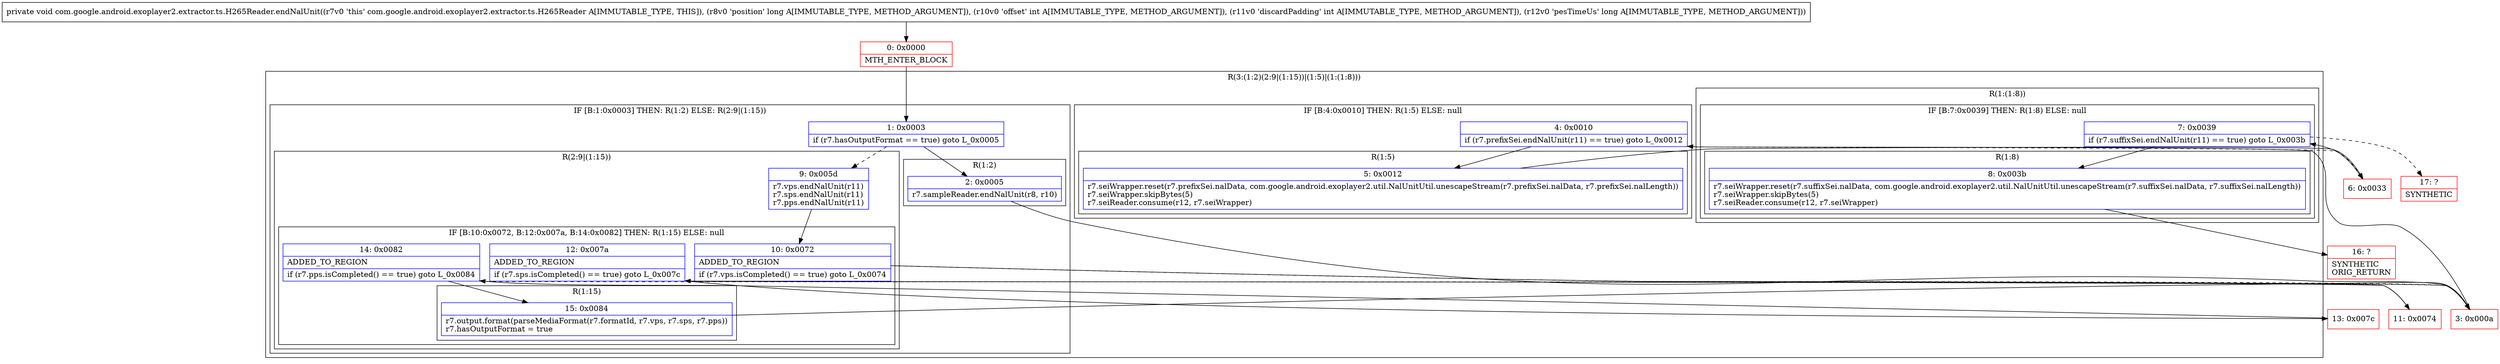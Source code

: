 digraph "CFG forcom.google.android.exoplayer2.extractor.ts.H265Reader.endNalUnit(JIIJ)V" {
subgraph cluster_Region_1139584829 {
label = "R(3:(1:2)(2:9|(1:15))|(1:5)|(1:(1:8)))";
node [shape=record,color=blue];
subgraph cluster_IfRegion_1582446897 {
label = "IF [B:1:0x0003] THEN: R(1:2) ELSE: R(2:9|(1:15))";
node [shape=record,color=blue];
Node_1 [shape=record,label="{1\:\ 0x0003|if (r7.hasOutputFormat == true) goto L_0x0005\l}"];
subgraph cluster_Region_2099626961 {
label = "R(1:2)";
node [shape=record,color=blue];
Node_2 [shape=record,label="{2\:\ 0x0005|r7.sampleReader.endNalUnit(r8, r10)\l}"];
}
subgraph cluster_Region_949021688 {
label = "R(2:9|(1:15))";
node [shape=record,color=blue];
Node_9 [shape=record,label="{9\:\ 0x005d|r7.vps.endNalUnit(r11)\lr7.sps.endNalUnit(r11)\lr7.pps.endNalUnit(r11)\l}"];
subgraph cluster_IfRegion_514014864 {
label = "IF [B:10:0x0072, B:12:0x007a, B:14:0x0082] THEN: R(1:15) ELSE: null";
node [shape=record,color=blue];
Node_10 [shape=record,label="{10\:\ 0x0072|ADDED_TO_REGION\l|if (r7.vps.isCompleted() == true) goto L_0x0074\l}"];
Node_12 [shape=record,label="{12\:\ 0x007a|ADDED_TO_REGION\l|if (r7.sps.isCompleted() == true) goto L_0x007c\l}"];
Node_14 [shape=record,label="{14\:\ 0x0082|ADDED_TO_REGION\l|if (r7.pps.isCompleted() == true) goto L_0x0084\l}"];
subgraph cluster_Region_1375143876 {
label = "R(1:15)";
node [shape=record,color=blue];
Node_15 [shape=record,label="{15\:\ 0x0084|r7.output.format(parseMediaFormat(r7.formatId, r7.vps, r7.sps, r7.pps))\lr7.hasOutputFormat = true\l}"];
}
}
}
}
subgraph cluster_IfRegion_44006752 {
label = "IF [B:4:0x0010] THEN: R(1:5) ELSE: null";
node [shape=record,color=blue];
Node_4 [shape=record,label="{4\:\ 0x0010|if (r7.prefixSei.endNalUnit(r11) == true) goto L_0x0012\l}"];
subgraph cluster_Region_1039112672 {
label = "R(1:5)";
node [shape=record,color=blue];
Node_5 [shape=record,label="{5\:\ 0x0012|r7.seiWrapper.reset(r7.prefixSei.nalData, com.google.android.exoplayer2.util.NalUnitUtil.unescapeStream(r7.prefixSei.nalData, r7.prefixSei.nalLength))\lr7.seiWrapper.skipBytes(5)\lr7.seiReader.consume(r12, r7.seiWrapper)\l}"];
}
}
subgraph cluster_Region_977233779 {
label = "R(1:(1:8))";
node [shape=record,color=blue];
subgraph cluster_IfRegion_1394577111 {
label = "IF [B:7:0x0039] THEN: R(1:8) ELSE: null";
node [shape=record,color=blue];
Node_7 [shape=record,label="{7\:\ 0x0039|if (r7.suffixSei.endNalUnit(r11) == true) goto L_0x003b\l}"];
subgraph cluster_Region_714251689 {
label = "R(1:8)";
node [shape=record,color=blue];
Node_8 [shape=record,label="{8\:\ 0x003b|r7.seiWrapper.reset(r7.suffixSei.nalData, com.google.android.exoplayer2.util.NalUnitUtil.unescapeStream(r7.suffixSei.nalData, r7.suffixSei.nalLength))\lr7.seiWrapper.skipBytes(5)\lr7.seiReader.consume(r12, r7.seiWrapper)\l}"];
}
}
}
}
Node_0 [shape=record,color=red,label="{0\:\ 0x0000|MTH_ENTER_BLOCK\l}"];
Node_3 [shape=record,color=red,label="{3\:\ 0x000a}"];
Node_6 [shape=record,color=red,label="{6\:\ 0x0033}"];
Node_11 [shape=record,color=red,label="{11\:\ 0x0074}"];
Node_13 [shape=record,color=red,label="{13\:\ 0x007c}"];
Node_16 [shape=record,color=red,label="{16\:\ ?|SYNTHETIC\lORIG_RETURN\l}"];
Node_17 [shape=record,color=red,label="{17\:\ ?|SYNTHETIC\l}"];
MethodNode[shape=record,label="{private void com.google.android.exoplayer2.extractor.ts.H265Reader.endNalUnit((r7v0 'this' com.google.android.exoplayer2.extractor.ts.H265Reader A[IMMUTABLE_TYPE, THIS]), (r8v0 'position' long A[IMMUTABLE_TYPE, METHOD_ARGUMENT]), (r10v0 'offset' int A[IMMUTABLE_TYPE, METHOD_ARGUMENT]), (r11v0 'discardPadding' int A[IMMUTABLE_TYPE, METHOD_ARGUMENT]), (r12v0 'pesTimeUs' long A[IMMUTABLE_TYPE, METHOD_ARGUMENT])) }"];
MethodNode -> Node_0;
Node_1 -> Node_2;
Node_1 -> Node_9[style=dashed];
Node_2 -> Node_3;
Node_9 -> Node_10;
Node_10 -> Node_3[style=dashed];
Node_10 -> Node_11;
Node_12 -> Node_3[style=dashed];
Node_12 -> Node_13;
Node_14 -> Node_3[style=dashed];
Node_14 -> Node_15;
Node_15 -> Node_3;
Node_4 -> Node_5;
Node_4 -> Node_6[style=dashed];
Node_5 -> Node_6;
Node_7 -> Node_8;
Node_7 -> Node_17[style=dashed];
Node_8 -> Node_16;
Node_0 -> Node_1;
Node_3 -> Node_4;
Node_6 -> Node_7;
Node_11 -> Node_12;
Node_13 -> Node_14;
}


